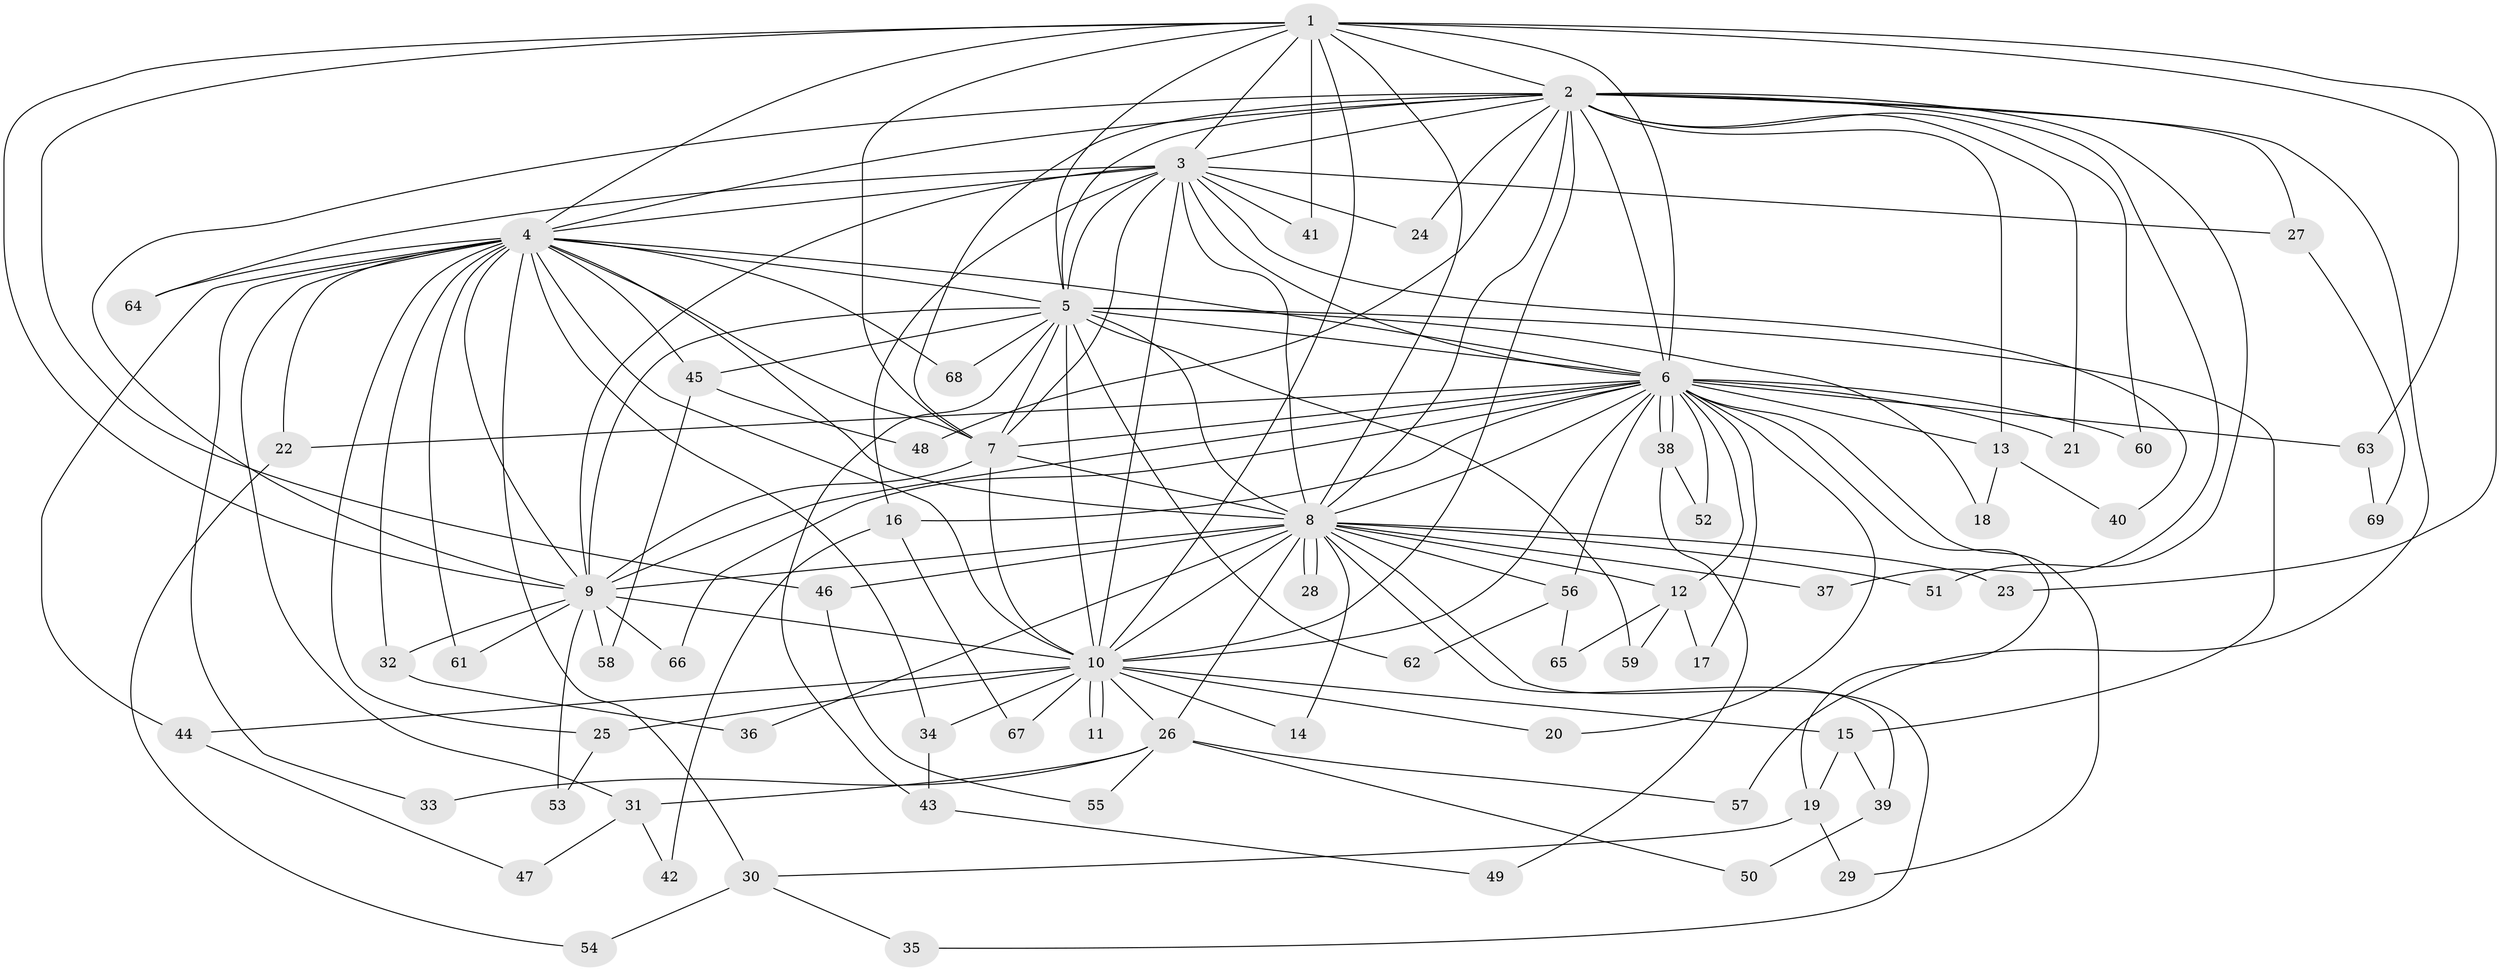// Generated by graph-tools (version 1.1) at 2025/25/03/09/25 03:25:43]
// undirected, 69 vertices, 163 edges
graph export_dot {
graph [start="1"]
  node [color=gray90,style=filled];
  1;
  2;
  3;
  4;
  5;
  6;
  7;
  8;
  9;
  10;
  11;
  12;
  13;
  14;
  15;
  16;
  17;
  18;
  19;
  20;
  21;
  22;
  23;
  24;
  25;
  26;
  27;
  28;
  29;
  30;
  31;
  32;
  33;
  34;
  35;
  36;
  37;
  38;
  39;
  40;
  41;
  42;
  43;
  44;
  45;
  46;
  47;
  48;
  49;
  50;
  51;
  52;
  53;
  54;
  55;
  56;
  57;
  58;
  59;
  60;
  61;
  62;
  63;
  64;
  65;
  66;
  67;
  68;
  69;
  1 -- 2;
  1 -- 3;
  1 -- 4;
  1 -- 5;
  1 -- 6;
  1 -- 7;
  1 -- 8;
  1 -- 9;
  1 -- 10;
  1 -- 23;
  1 -- 41;
  1 -- 46;
  1 -- 63;
  2 -- 3;
  2 -- 4;
  2 -- 5;
  2 -- 6;
  2 -- 7;
  2 -- 8;
  2 -- 9;
  2 -- 10;
  2 -- 13;
  2 -- 21;
  2 -- 24;
  2 -- 27;
  2 -- 37;
  2 -- 48;
  2 -- 51;
  2 -- 57;
  2 -- 60;
  3 -- 4;
  3 -- 5;
  3 -- 6;
  3 -- 7;
  3 -- 8;
  3 -- 9;
  3 -- 10;
  3 -- 16;
  3 -- 24;
  3 -- 27;
  3 -- 40;
  3 -- 41;
  3 -- 64;
  4 -- 5;
  4 -- 6;
  4 -- 7;
  4 -- 8;
  4 -- 9;
  4 -- 10;
  4 -- 22;
  4 -- 25;
  4 -- 30;
  4 -- 31;
  4 -- 32;
  4 -- 33;
  4 -- 34;
  4 -- 44;
  4 -- 45;
  4 -- 61;
  4 -- 64;
  4 -- 68;
  5 -- 6;
  5 -- 7;
  5 -- 8;
  5 -- 9;
  5 -- 10;
  5 -- 15;
  5 -- 18;
  5 -- 43;
  5 -- 45;
  5 -- 59;
  5 -- 62;
  5 -- 68;
  6 -- 7;
  6 -- 8;
  6 -- 9;
  6 -- 10;
  6 -- 12;
  6 -- 13;
  6 -- 16;
  6 -- 17;
  6 -- 19;
  6 -- 20;
  6 -- 21;
  6 -- 22;
  6 -- 29;
  6 -- 38;
  6 -- 38;
  6 -- 52;
  6 -- 56;
  6 -- 60;
  6 -- 63;
  6 -- 66;
  7 -- 8;
  7 -- 9;
  7 -- 10;
  8 -- 9;
  8 -- 10;
  8 -- 12;
  8 -- 14;
  8 -- 23;
  8 -- 26;
  8 -- 28;
  8 -- 28;
  8 -- 35;
  8 -- 36;
  8 -- 37;
  8 -- 39;
  8 -- 46;
  8 -- 51;
  8 -- 56;
  9 -- 10;
  9 -- 32;
  9 -- 53;
  9 -- 58;
  9 -- 61;
  9 -- 66;
  10 -- 11;
  10 -- 11;
  10 -- 14;
  10 -- 15;
  10 -- 20;
  10 -- 25;
  10 -- 26;
  10 -- 34;
  10 -- 44;
  10 -- 67;
  12 -- 17;
  12 -- 59;
  12 -- 65;
  13 -- 18;
  13 -- 40;
  15 -- 19;
  15 -- 39;
  16 -- 42;
  16 -- 67;
  19 -- 29;
  19 -- 30;
  22 -- 54;
  25 -- 53;
  26 -- 31;
  26 -- 33;
  26 -- 50;
  26 -- 55;
  26 -- 57;
  27 -- 69;
  30 -- 35;
  30 -- 54;
  31 -- 42;
  31 -- 47;
  32 -- 36;
  34 -- 43;
  38 -- 49;
  38 -- 52;
  39 -- 50;
  43 -- 49;
  44 -- 47;
  45 -- 48;
  45 -- 58;
  46 -- 55;
  56 -- 62;
  56 -- 65;
  63 -- 69;
}
